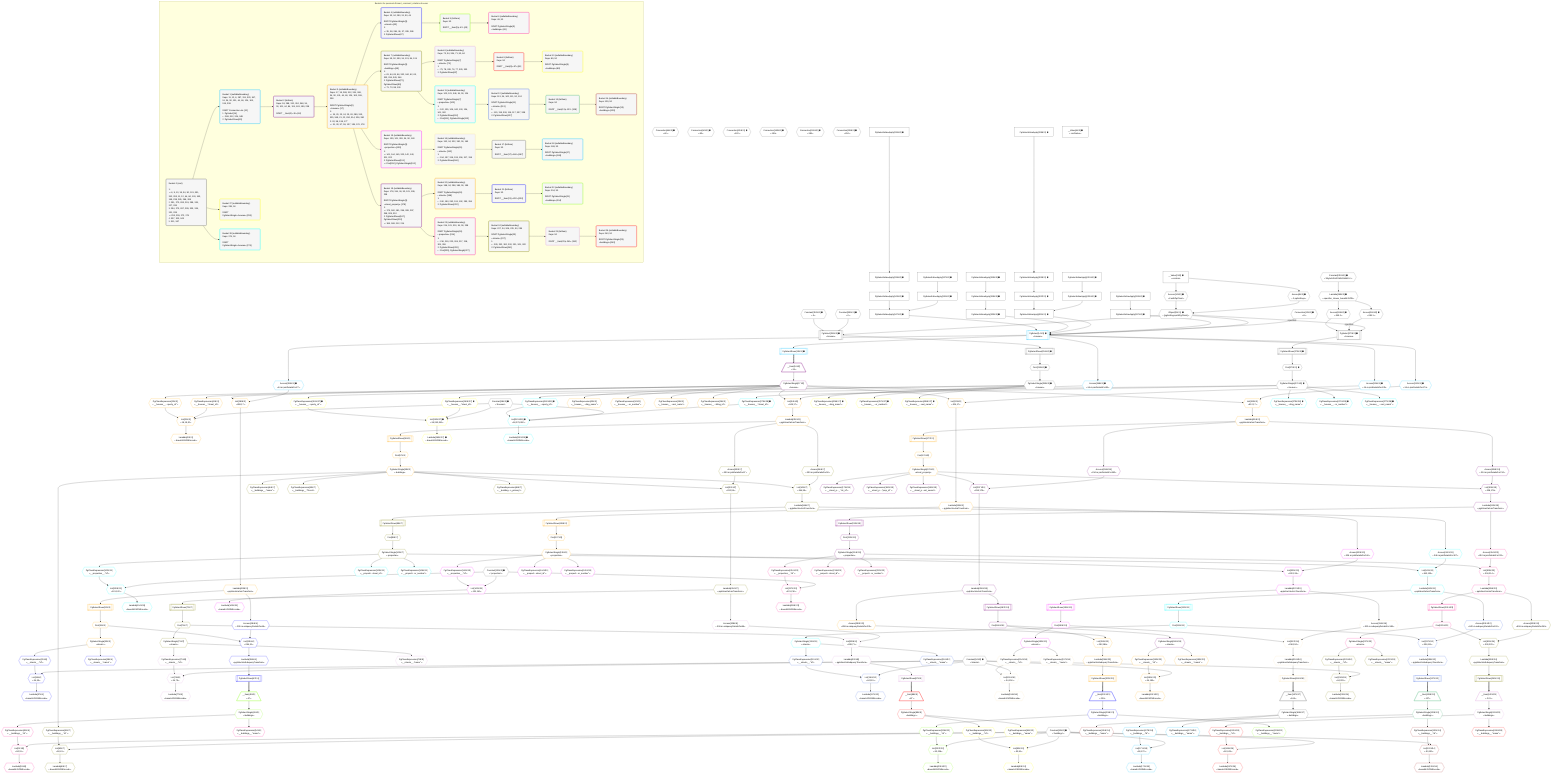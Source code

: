 %%{init: {'themeVariables': { 'fontSize': '12px'}}}%%
graph TD
    classDef path fill:#eee,stroke:#000,color:#000
    classDef plan fill:#fff,stroke-width:1px,color:#000
    classDef itemplan fill:#fff,stroke-width:2px,color:#000
    classDef unbatchedplan fill:#dff,stroke-width:1px,color:#000
    classDef sideeffectplan fill:#fcc,stroke-width:2px,color:#000
    classDef bucket fill:#f6f6f6,color:#000,stroke-width:2px,text-align:left


    %% plan dependencies
    Connection12{{"Connection[12∈0] ➊<br />ᐸ8ᐳ"}}:::plan
    Connection44{{"Connection[44∈0] ➊<br />ᐸ40ᐳ"}}:::plan
    Connection84{{"Connection[84∈0] ➊<br />ᐸ80ᐳ"}}:::plan
    Connection124{{"Connection[124∈0] ➊<br />ᐸ120ᐳ"}}:::plan
    Connection163{{"Connection[163∈0] ➊<br />ᐸ159ᐳ"}}:::plan
    Connection199{{"Connection[199∈0] ➊<br />ᐸ195ᐳ"}}:::plan
    Connection238{{"Connection[238∈0] ➊<br />ᐸ234ᐳ"}}:::plan
    PgSelect251[["PgSelect[251∈0] ➊<br />ᐸhousesᐳ"]]:::plan
    Object11{{"Object[11∈0] ➊<br />ᐸ{pgSettings,withPgClient}ᐳ"}}:::plan
    Constant351{{"Constant[351∈0] ➊<br />ᐸ2ᐳ"}}:::plan
    Constant352{{"Constant[352∈0] ➊<br />ᐸ3ᐳ"}}:::plan
    Object11 & Constant351 & Constant352 --> PgSelect251
    PgSelect270[["PgSelect[270∈0] ➊<br />ᐸhousesᐳ"]]:::plan
    Access266{{"Access[266∈0] ➊<br />ᐸ265.1ᐳ"}}:::plan
    Access268{{"Access[268∈0] ➊<br />ᐸ265.2ᐳ"}}:::plan
    Object11 -->|rejectNull| PgSelect270
    Access266 -->|rejectNull| PgSelect270
    Access268 --> PgSelect270
    PgSelectInlineApply283["PgSelectInlineApply[283∈0] ➊"]:::plan
    PgSelectInlineApply291["PgSelectInlineApply[291∈0] ➊"]:::plan
    PgSelectInlineApply299["PgSelectInlineApply[299∈0] ➊"]:::plan
    PgSelectInlineApply315["PgSelectInlineApply[315∈0] ➊"]:::plan
    PgSelectInlineApply327["PgSelectInlineApply[327∈0] ➊"]:::plan
    PgSelectInlineApply335["PgSelectInlineApply[335∈0] ➊"]:::plan
    Access9{{"Access[9∈0] ➊<br />ᐸ2.pgSettingsᐳ"}}:::plan
    Access10{{"Access[10∈0] ➊<br />ᐸ2.withPgClientᐳ"}}:::plan
    Access9 & Access10 --> Object11
    PgSelectInlineApply311["PgSelectInlineApply[311∈0] ➊"]:::plan
    PgSelectInlineApply295["PgSelectInlineApply[295∈0] ➊"]:::plan
    PgSelectInlineApply307["PgSelectInlineApply[307∈0] ➊"]:::plan
    PgSelectInlineApply295 & PgSelectInlineApply307 --> PgSelectInlineApply311
    PgSelectInlineApply347["PgSelectInlineApply[347∈0] ➊"]:::plan
    PgSelectInlineApply331["PgSelectInlineApply[331∈0] ➊"]:::plan
    PgSelectInlineApply343["PgSelectInlineApply[343∈0] ➊"]:::plan
    PgSelectInlineApply331 & PgSelectInlineApply343 --> PgSelectInlineApply347
    __Value2["__Value[2∈0] ➊<br />ᐸcontextᐳ"]:::plan
    __Value2 --> Access9
    __Value2 --> Access10
    First253{{"First[253∈0] ➊"}}:::plan
    PgSelectRows254[["PgSelectRows[254∈0] ➊"]]:::plan
    PgSelectRows254 --> First253
    PgSelect251 --> PgSelectRows254
    PgSelectSingle255{{"PgSelectSingle[255∈0] ➊<br />ᐸhousesᐳ"}}:::plan
    First253 --> PgSelectSingle255
    Lambda265{{"Lambda[265∈0] ➊<br />ᐸspecifier_House_base64JSONᐳ"}}:::plan
    Constant353{{"Constant[353∈0] ➊<br />ᐸ'WyJob3VzZXMiLDIsM10='ᐳ"}}:::plan
    Constant353 --> Lambda265
    Lambda265 --> Access266
    Lambda265 --> Access268
    First272{{"First[272∈0] ➊"}}:::plan
    PgSelectRows273[["PgSelectRows[273∈0] ➊"]]:::plan
    PgSelectRows273 --> First272
    PgSelect270 --> PgSelectRows273
    PgSelectSingle274{{"PgSelectSingle[274∈0] ➊<br />ᐸhousesᐳ"}}:::plan
    First272 --> PgSelectSingle274
    PgSelectInlineApply287["PgSelectInlineApply[287∈0] ➊"]:::plan
    PgSelectInlineApply283 --> PgSelectInlineApply287
    PgSelectInlineApply291 --> PgSelectInlineApply295
    PgSelectInlineApply303["PgSelectInlineApply[303∈0] ➊"]:::plan
    PgSelectInlineApply299 --> PgSelectInlineApply303
    PgSelectInlineApply303 --> PgSelectInlineApply307
    PgSelectInlineApply319["PgSelectInlineApply[319∈0] ➊"]:::plan
    PgSelectInlineApply315 --> PgSelectInlineApply319
    PgSelectInlineApply323["PgSelectInlineApply[323∈0] ➊"]:::plan
    PgSelectInlineApply319 --> PgSelectInlineApply323
    PgSelectInlineApply327 --> PgSelectInlineApply331
    PgSelectInlineApply339["PgSelectInlineApply[339∈0] ➊"]:::plan
    PgSelectInlineApply335 --> PgSelectInlineApply339
    PgSelectInlineApply339 --> PgSelectInlineApply343
    __Value4["__Value[4∈0] ➊<br />ᐸrootValueᐳ"]:::plan
    Constant18{{"Constant[18∈0] ➊<br />ᐸ'houses'ᐳ"}}:::plan
    Constant34{{"Constant[34∈0] ➊<br />ᐸ'streets'ᐳ"}}:::plan
    Constant50{{"Constant[50∈0] ➊<br />ᐸ'buildings'ᐳ"}}:::plan
    Constant101{{"Constant[101∈0] ➊<br />ᐸ'properties'ᐳ"}}:::plan
    PgSelect14[["PgSelect[14∈1] ➊<br />ᐸhousesᐳ"]]:::plan
    Object11 & Connection12 & PgSelectInlineApply287 & PgSelectInlineApply311 & PgSelectInlineApply323 & PgSelectInlineApply347 --> PgSelect14
    PgSelectRows15[["PgSelectRows[15∈1] ➊"]]:::plan
    PgSelect14 --> PgSelectRows15
    Access288{{"Access[288∈1] ➊<br />ᐸ14.m.joinDetailsFor27ᐳ"}}:::plan
    PgSelect14 --> Access288
    Access312{{"Access[312∈1] ➊<br />ᐸ14.m.joinDetailsFor174ᐳ"}}:::plan
    PgSelect14 --> Access312
    Access324{{"Access[324∈1] ➊<br />ᐸ14.m.joinDetailsFor135ᐳ"}}:::plan
    PgSelect14 --> Access324
    Access348{{"Access[348∈1] ➊<br />ᐸ14.m.joinDetailsFor55ᐳ"}}:::plan
    PgSelect14 --> Access348
    __Item16[/"__Item[16∈2]<br />ᐸ15ᐳ"\]:::itemplan
    PgSelectRows15 ==> __Item16
    PgSelectSingle17{{"PgSelectSingle[17∈2]<br />ᐸhousesᐳ"}}:::plan
    __Item16 --> PgSelectSingle17
    List21{{"List[21∈3]<br />ᐸ18,19,20ᐳ"}}:::plan
    PgClassExpression19{{"PgClassExpression[19∈3]<br />ᐸ__houses__.”street_id”ᐳ"}}:::plan
    PgClassExpression20{{"PgClassExpression[20∈3]<br />ᐸ__houses__...operty_id”ᐳ"}}:::plan
    Constant18 & PgClassExpression19 & PgClassExpression20 --> List21
    List289{{"List[289∈3]<br />ᐸ288,17ᐳ"}}:::plan
    Access288 & PgSelectSingle17 --> List289
    List313{{"List[313∈3]<br />ᐸ312,17ᐳ"}}:::plan
    Access312 & PgSelectSingle17 --> List313
    List325{{"List[325∈3]<br />ᐸ324,17ᐳ"}}:::plan
    Access324 & PgSelectSingle17 --> List325
    List349{{"List[349∈3]<br />ᐸ348,17ᐳ"}}:::plan
    Access348 & PgSelectSingle17 --> List349
    PgSelectSingle17 --> PgClassExpression19
    PgSelectSingle17 --> PgClassExpression20
    Lambda22{{"Lambda[22∈3]<br />ᐸbase64JSONEncodeᐳ"}}:::plan
    List21 --> Lambda22
    PgClassExpression23{{"PgClassExpression[23∈3]<br />ᐸ__houses__...ding_name”ᐳ"}}:::plan
    PgSelectSingle17 --> PgClassExpression23
    PgClassExpression24{{"PgClassExpression[24∈3]<br />ᐸ__houses__...or_number”ᐳ"}}:::plan
    PgSelectSingle17 --> PgClassExpression24
    PgClassExpression25{{"PgClassExpression[25∈3]<br />ᐸ__houses__...reet_name”ᐳ"}}:::plan
    PgSelectSingle17 --> PgClassExpression25
    PgClassExpression26{{"PgClassExpression[26∈3]<br />ᐸ__houses__...ilding_id”ᐳ"}}:::plan
    PgSelectSingle17 --> PgClassExpression26
    First31{{"First[31∈3]"}}:::plan
    PgSelectRows32[["PgSelectRows[32∈3]"]]:::plan
    PgSelectRows32 --> First31
    Lambda290{{"Lambda[290∈3]<br />ᐸpgInlineViaJoinTransformᐳ"}}:::plan
    Lambda290 --> PgSelectRows32
    PgSelectSingle33{{"PgSelectSingle[33∈3]<br />ᐸstreetsᐳ"}}:::plan
    First31 --> PgSelectSingle33
    First57{{"First[57∈3]"}}:::plan
    PgSelectRows58[["PgSelectRows[58∈3]"]]:::plan
    PgSelectRows58 --> First57
    Lambda350{{"Lambda[350∈3]<br />ᐸpgInlineViaJoinTransformᐳ"}}:::plan
    Lambda350 --> PgSelectRows58
    PgSelectSingle59{{"PgSelectSingle[59∈3]<br />ᐸbuildingsᐳ"}}:::plan
    First57 --> PgSelectSingle59
    First137{{"First[137∈3]"}}:::plan
    PgSelectRows138[["PgSelectRows[138∈3]"]]:::plan
    PgSelectRows138 --> First137
    Lambda326{{"Lambda[326∈3]<br />ᐸpgInlineViaJoinTransformᐳ"}}:::plan
    Lambda326 --> PgSelectRows138
    PgSelectSingle139{{"PgSelectSingle[139∈3]<br />ᐸpropertiesᐳ"}}:::plan
    First137 --> PgSelectSingle139
    First176{{"First[176∈3]"}}:::plan
    PgSelectRows177[["PgSelectRows[177∈3]"]]:::plan
    PgSelectRows177 --> First176
    Lambda314{{"Lambda[314∈3]<br />ᐸpgInlineViaJoinTransformᐳ"}}:::plan
    Lambda314 --> PgSelectRows177
    PgSelectSingle178{{"PgSelectSingle[178∈3]<br />ᐸstreet_propertyᐳ"}}:::plan
    First176 --> PgSelectSingle178
    List289 --> Lambda290
    List313 --> Lambda314
    List325 --> Lambda326
    List349 --> Lambda350
    List36{{"List[36∈4]<br />ᐸ34,35ᐳ"}}:::plan
    PgClassExpression35{{"PgClassExpression[35∈4]<br />ᐸ__streets__.”id”ᐳ"}}:::plan
    Constant34 & PgClassExpression35 --> List36
    List285{{"List[285∈4]<br />ᐸ284,31ᐳ"}}:::plan
    Access284{{"Access[284∈4]<br />ᐸ290.m.subqueryDetailsFor46ᐳ"}}:::plan
    Access284 & First31 --> List285
    PgSelectSingle33 --> PgClassExpression35
    Lambda37{{"Lambda[37∈4]<br />ᐸbase64JSONEncodeᐳ"}}:::plan
    List36 --> Lambda37
    PgClassExpression38{{"PgClassExpression[38∈4]<br />ᐸ__streets__.”name”ᐳ"}}:::plan
    PgSelectSingle33 --> PgClassExpression38
    PgSelectRows47[["PgSelectRows[47∈4]"]]:::plan
    Lambda286{{"Lambda[286∈4]<br />ᐸpgInlineViaSubqueryTransformᐳ"}}:::plan
    Lambda286 --> PgSelectRows47
    Lambda290 --> Access284
    List285 --> Lambda286
    __Item48[/"__Item[48∈5]<br />ᐸ47ᐳ"\]:::itemplan
    PgSelectRows47 ==> __Item48
    PgSelectSingle49{{"PgSelectSingle[49∈5]<br />ᐸbuildingsᐳ"}}:::plan
    __Item48 --> PgSelectSingle49
    List52{{"List[52∈6]<br />ᐸ50,51ᐳ"}}:::plan
    PgClassExpression51{{"PgClassExpression[51∈6]<br />ᐸ__buildings__.”id”ᐳ"}}:::plan
    Constant50 & PgClassExpression51 --> List52
    PgSelectSingle49 --> PgClassExpression51
    Lambda53{{"Lambda[53∈6]<br />ᐸbase64JSONEncodeᐳ"}}:::plan
    List52 --> Lambda53
    PgClassExpression54{{"PgClassExpression[54∈6]<br />ᐸ__buildings__.”name”ᐳ"}}:::plan
    PgSelectSingle49 --> PgClassExpression54
    List62{{"List[62∈7]<br />ᐸ50,61ᐳ"}}:::plan
    PgClassExpression61{{"PgClassExpression[61∈7]<br />ᐸ__buildings__.”id”ᐳ"}}:::plan
    Constant50 & PgClassExpression61 --> List62
    List333{{"List[333∈7]<br />ᐸ332,59ᐳ"}}:::plan
    Access332{{"Access[332∈7]<br />ᐸ350.m.joinDetailsFor67ᐳ"}}:::plan
    Access332 & PgSelectSingle59 --> List333
    List345{{"List[345∈7]<br />ᐸ344,59ᐳ"}}:::plan
    Access344{{"Access[344∈7]<br />ᐸ350.m.joinDetailsFor96ᐳ"}}:::plan
    Access344 & PgSelectSingle59 --> List345
    PgSelectSingle59 --> PgClassExpression61
    Lambda63{{"Lambda[63∈7]<br />ᐸbase64JSONEncodeᐳ"}}:::plan
    List62 --> Lambda63
    PgClassExpression64{{"PgClassExpression[64∈7]<br />ᐸ__buildings__.”name”ᐳ"}}:::plan
    PgSelectSingle59 --> PgClassExpression64
    PgClassExpression65{{"PgClassExpression[65∈7]<br />ᐸ__buildings__.”floors”ᐳ"}}:::plan
    PgSelectSingle59 --> PgClassExpression65
    PgClassExpression66{{"PgClassExpression[66∈7]<br />ᐸ__building...s_primary”ᐳ"}}:::plan
    PgSelectSingle59 --> PgClassExpression66
    First71{{"First[71∈7]"}}:::plan
    PgSelectRows72[["PgSelectRows[72∈7]"]]:::plan
    PgSelectRows72 --> First71
    Lambda334{{"Lambda[334∈7]<br />ᐸpgInlineViaJoinTransformᐳ"}}:::plan
    Lambda334 --> PgSelectRows72
    PgSelectSingle73{{"PgSelectSingle[73∈7]<br />ᐸstreetsᐳ"}}:::plan
    First71 --> PgSelectSingle73
    First98{{"First[98∈7]"}}:::plan
    PgSelectRows99[["PgSelectRows[99∈7]"]]:::plan
    PgSelectRows99 --> First98
    Lambda346{{"Lambda[346∈7]<br />ᐸpgInlineViaJoinTransformᐳ"}}:::plan
    Lambda346 --> PgSelectRows99
    PgSelectSingle100{{"PgSelectSingle[100∈7]<br />ᐸpropertiesᐳ"}}:::plan
    First98 --> PgSelectSingle100
    Lambda350 --> Access332
    List333 --> Lambda334
    Lambda350 --> Access344
    List345 --> Lambda346
    List76{{"List[76∈8]<br />ᐸ34,75ᐳ"}}:::plan
    PgClassExpression75{{"PgClassExpression[75∈8]<br />ᐸ__streets__.”id”ᐳ"}}:::plan
    Constant34 & PgClassExpression75 --> List76
    List329{{"List[329∈8]<br />ᐸ328,71ᐳ"}}:::plan
    Access328{{"Access[328∈8]<br />ᐸ334.m.subqueryDetailsFor86ᐳ"}}:::plan
    Access328 & First71 --> List329
    PgSelectSingle73 --> PgClassExpression75
    Lambda77{{"Lambda[77∈8]<br />ᐸbase64JSONEncodeᐳ"}}:::plan
    List76 --> Lambda77
    PgClassExpression78{{"PgClassExpression[78∈8]<br />ᐸ__streets__.”name”ᐳ"}}:::plan
    PgSelectSingle73 --> PgClassExpression78
    PgSelectRows87[["PgSelectRows[87∈8]"]]:::plan
    Lambda330{{"Lambda[330∈8]<br />ᐸpgInlineViaSubqueryTransformᐳ"}}:::plan
    Lambda330 --> PgSelectRows87
    Lambda334 --> Access328
    List329 --> Lambda330
    __Item88[/"__Item[88∈9]<br />ᐸ87ᐳ"\]:::itemplan
    PgSelectRows87 ==> __Item88
    PgSelectSingle89{{"PgSelectSingle[89∈9]<br />ᐸbuildingsᐳ"}}:::plan
    __Item88 --> PgSelectSingle89
    List92{{"List[92∈10]<br />ᐸ50,91ᐳ"}}:::plan
    PgClassExpression91{{"PgClassExpression[91∈10]<br />ᐸ__buildings__.”id”ᐳ"}}:::plan
    Constant50 & PgClassExpression91 --> List92
    PgSelectSingle89 --> PgClassExpression91
    Lambda93{{"Lambda[93∈10]<br />ᐸbase64JSONEncodeᐳ"}}:::plan
    List92 --> Lambda93
    PgClassExpression94{{"PgClassExpression[94∈10]<br />ᐸ__buildings__.”name”ᐳ"}}:::plan
    PgSelectSingle89 --> PgClassExpression94
    List103{{"List[103∈11]<br />ᐸ101,102ᐳ"}}:::plan
    PgClassExpression102{{"PgClassExpression[102∈11]<br />ᐸ__properties__.”id”ᐳ"}}:::plan
    Constant101 & PgClassExpression102 --> List103
    List341{{"List[341∈11]<br />ᐸ340,100ᐳ"}}:::plan
    Access340{{"Access[340∈11]<br />ᐸ346.m.joinDetailsFor107ᐳ"}}:::plan
    Access340 & PgSelectSingle100 --> List341
    PgSelectSingle100 --> PgClassExpression102
    Lambda104{{"Lambda[104∈11]<br />ᐸbase64JSONEncodeᐳ"}}:::plan
    List103 --> Lambda104
    PgClassExpression105{{"PgClassExpression[105∈11]<br />ᐸ__properti...street_id”ᐳ"}}:::plan
    PgSelectSingle100 --> PgClassExpression105
    PgClassExpression106{{"PgClassExpression[106∈11]<br />ᐸ__properti...or_number”ᐳ"}}:::plan
    PgSelectSingle100 --> PgClassExpression106
    First111{{"First[111∈11]"}}:::plan
    PgSelectRows112[["PgSelectRows[112∈11]"]]:::plan
    PgSelectRows112 --> First111
    Lambda342{{"Lambda[342∈11]<br />ᐸpgInlineViaJoinTransformᐳ"}}:::plan
    Lambda342 --> PgSelectRows112
    PgSelectSingle113{{"PgSelectSingle[113∈11]<br />ᐸstreetsᐳ"}}:::plan
    First111 --> PgSelectSingle113
    Lambda346 --> Access340
    List341 --> Lambda342
    List116{{"List[116∈12]<br />ᐸ34,115ᐳ"}}:::plan
    PgClassExpression115{{"PgClassExpression[115∈12]<br />ᐸ__streets__.”id”ᐳ"}}:::plan
    Constant34 & PgClassExpression115 --> List116
    List337{{"List[337∈12]<br />ᐸ336,111ᐳ"}}:::plan
    Access336{{"Access[336∈12]<br />ᐸ342.m.subqueryDetailsFor126ᐳ"}}:::plan
    Access336 & First111 --> List337
    PgSelectSingle113 --> PgClassExpression115
    Lambda117{{"Lambda[117∈12]<br />ᐸbase64JSONEncodeᐳ"}}:::plan
    List116 --> Lambda117
    PgClassExpression118{{"PgClassExpression[118∈12]<br />ᐸ__streets__.”name”ᐳ"}}:::plan
    PgSelectSingle113 --> PgClassExpression118
    PgSelectRows127[["PgSelectRows[127∈12]"]]:::plan
    Lambda338{{"Lambda[338∈12]<br />ᐸpgInlineViaSubqueryTransformᐳ"}}:::plan
    Lambda338 --> PgSelectRows127
    Lambda342 --> Access336
    List337 --> Lambda338
    __Item128[/"__Item[128∈13]<br />ᐸ127ᐳ"\]:::itemplan
    PgSelectRows127 ==> __Item128
    PgSelectSingle129{{"PgSelectSingle[129∈13]<br />ᐸbuildingsᐳ"}}:::plan
    __Item128 --> PgSelectSingle129
    List132{{"List[132∈14]<br />ᐸ50,131ᐳ"}}:::plan
    PgClassExpression131{{"PgClassExpression[131∈14]<br />ᐸ__buildings__.”id”ᐳ"}}:::plan
    Constant50 & PgClassExpression131 --> List132
    PgSelectSingle129 --> PgClassExpression131
    Lambda133{{"Lambda[133∈14]<br />ᐸbase64JSONEncodeᐳ"}}:::plan
    List132 --> Lambda133
    PgClassExpression134{{"PgClassExpression[134∈14]<br />ᐸ__buildings__.”name”ᐳ"}}:::plan
    PgSelectSingle129 --> PgClassExpression134
    List142{{"List[142∈15]<br />ᐸ101,141ᐳ"}}:::plan
    PgClassExpression141{{"PgClassExpression[141∈15]<br />ᐸ__properties__.”id”ᐳ"}}:::plan
    Constant101 & PgClassExpression141 --> List142
    List321{{"List[321∈15]<br />ᐸ320,139ᐳ"}}:::plan
    Access320{{"Access[320∈15]<br />ᐸ326.m.joinDetailsFor146ᐳ"}}:::plan
    Access320 & PgSelectSingle139 --> List321
    PgSelectSingle139 --> PgClassExpression141
    Lambda143{{"Lambda[143∈15]<br />ᐸbase64JSONEncodeᐳ"}}:::plan
    List142 --> Lambda143
    PgClassExpression144{{"PgClassExpression[144∈15]<br />ᐸ__properti...street_id”ᐳ"}}:::plan
    PgSelectSingle139 --> PgClassExpression144
    PgClassExpression145{{"PgClassExpression[145∈15]<br />ᐸ__properti...or_number”ᐳ"}}:::plan
    PgSelectSingle139 --> PgClassExpression145
    First150{{"First[150∈15]"}}:::plan
    PgSelectRows151[["PgSelectRows[151∈15]"]]:::plan
    PgSelectRows151 --> First150
    Lambda322{{"Lambda[322∈15]<br />ᐸpgInlineViaJoinTransformᐳ"}}:::plan
    Lambda322 --> PgSelectRows151
    PgSelectSingle152{{"PgSelectSingle[152∈15]<br />ᐸstreetsᐳ"}}:::plan
    First150 --> PgSelectSingle152
    Lambda326 --> Access320
    List321 --> Lambda322
    List155{{"List[155∈16]<br />ᐸ34,154ᐳ"}}:::plan
    PgClassExpression154{{"PgClassExpression[154∈16]<br />ᐸ__streets__.”id”ᐳ"}}:::plan
    Constant34 & PgClassExpression154 --> List155
    List317{{"List[317∈16]<br />ᐸ316,150ᐳ"}}:::plan
    Access316{{"Access[316∈16]<br />ᐸ322.m.subqueryDetailsFor165ᐳ"}}:::plan
    Access316 & First150 --> List317
    PgSelectSingle152 --> PgClassExpression154
    Lambda156{{"Lambda[156∈16]<br />ᐸbase64JSONEncodeᐳ"}}:::plan
    List155 --> Lambda156
    PgClassExpression157{{"PgClassExpression[157∈16]<br />ᐸ__streets__.”name”ᐳ"}}:::plan
    PgSelectSingle152 --> PgClassExpression157
    PgSelectRows166[["PgSelectRows[166∈16]"]]:::plan
    Lambda318{{"Lambda[318∈16]<br />ᐸpgInlineViaSubqueryTransformᐳ"}}:::plan
    Lambda318 --> PgSelectRows166
    Lambda322 --> Access316
    List317 --> Lambda318
    __Item167[/"__Item[167∈17]<br />ᐸ166ᐳ"\]:::itemplan
    PgSelectRows166 ==> __Item167
    PgSelectSingle168{{"PgSelectSingle[168∈17]<br />ᐸbuildingsᐳ"}}:::plan
    __Item167 --> PgSelectSingle168
    List171{{"List[171∈18]<br />ᐸ50,170ᐳ"}}:::plan
    PgClassExpression170{{"PgClassExpression[170∈18]<br />ᐸ__buildings__.”id”ᐳ"}}:::plan
    Constant50 & PgClassExpression170 --> List171
    PgSelectSingle168 --> PgClassExpression170
    Lambda172{{"Lambda[172∈18]<br />ᐸbase64JSONEncodeᐳ"}}:::plan
    List171 --> Lambda172
    PgClassExpression173{{"PgClassExpression[173∈18]<br />ᐸ__buildings__.”name”ᐳ"}}:::plan
    PgSelectSingle168 --> PgClassExpression173
    List297{{"List[297∈19]<br />ᐸ296,178ᐳ"}}:::plan
    Access296{{"Access[296∈19]<br />ᐸ314.m.joinDetailsFor182ᐳ"}}:::plan
    Access296 & PgSelectSingle178 --> List297
    List309{{"List[309∈19]<br />ᐸ308,178ᐳ"}}:::plan
    Access308{{"Access[308∈19]<br />ᐸ314.m.joinDetailsFor210ᐳ"}}:::plan
    Access308 & PgSelectSingle178 --> List309
    PgClassExpression179{{"PgClassExpression[179∈19]<br />ᐸ__street_p..._.”str_id”ᐳ"}}:::plan
    PgSelectSingle178 --> PgClassExpression179
    PgClassExpression180{{"PgClassExpression[180∈19]<br />ᐸ__street_p....”prop_id”ᐳ"}}:::plan
    PgSelectSingle178 --> PgClassExpression180
    PgClassExpression181{{"PgClassExpression[181∈19]<br />ᐸ__street_p...ent_owner”ᐳ"}}:::plan
    PgSelectSingle178 --> PgClassExpression181
    First186{{"First[186∈19]"}}:::plan
    PgSelectRows187[["PgSelectRows[187∈19]"]]:::plan
    PgSelectRows187 --> First186
    Lambda298{{"Lambda[298∈19]<br />ᐸpgInlineViaJoinTransformᐳ"}}:::plan
    Lambda298 --> PgSelectRows187
    PgSelectSingle188{{"PgSelectSingle[188∈19]<br />ᐸstreetsᐳ"}}:::plan
    First186 --> PgSelectSingle188
    First212{{"First[212∈19]"}}:::plan
    PgSelectRows213[["PgSelectRows[213∈19]"]]:::plan
    PgSelectRows213 --> First212
    Lambda310{{"Lambda[310∈19]<br />ᐸpgInlineViaJoinTransformᐳ"}}:::plan
    Lambda310 --> PgSelectRows213
    PgSelectSingle214{{"PgSelectSingle[214∈19]<br />ᐸpropertiesᐳ"}}:::plan
    First212 --> PgSelectSingle214
    Lambda314 --> Access296
    List297 --> Lambda298
    Lambda314 --> Access308
    List309 --> Lambda310
    List191{{"List[191∈20]<br />ᐸ34,190ᐳ"}}:::plan
    PgClassExpression190{{"PgClassExpression[190∈20]<br />ᐸ__streets__.”id”ᐳ"}}:::plan
    Constant34 & PgClassExpression190 --> List191
    List293{{"List[293∈20]<br />ᐸ292,186ᐳ"}}:::plan
    Access292{{"Access[292∈20]<br />ᐸ298.m.subqueryDetailsFor201ᐳ"}}:::plan
    Access292 & First186 --> List293
    PgSelectSingle188 --> PgClassExpression190
    Lambda192{{"Lambda[192∈20]<br />ᐸbase64JSONEncodeᐳ"}}:::plan
    List191 --> Lambda192
    PgClassExpression193{{"PgClassExpression[193∈20]<br />ᐸ__streets__.”name”ᐳ"}}:::plan
    PgSelectSingle188 --> PgClassExpression193
    PgSelectRows202[["PgSelectRows[202∈20]"]]:::plan
    Lambda294{{"Lambda[294∈20]<br />ᐸpgInlineViaSubqueryTransformᐳ"}}:::plan
    Lambda294 --> PgSelectRows202
    Lambda298 --> Access292
    List293 --> Lambda294
    __Item203[/"__Item[203∈21]<br />ᐸ202ᐳ"\]:::itemplan
    PgSelectRows202 ==> __Item203
    PgSelectSingle204{{"PgSelectSingle[204∈21]<br />ᐸbuildingsᐳ"}}:::plan
    __Item203 --> PgSelectSingle204
    List207{{"List[207∈22]<br />ᐸ50,206ᐳ"}}:::plan
    PgClassExpression206{{"PgClassExpression[206∈22]<br />ᐸ__buildings__.”id”ᐳ"}}:::plan
    Constant50 & PgClassExpression206 --> List207
    PgSelectSingle204 --> PgClassExpression206
    Lambda208{{"Lambda[208∈22]<br />ᐸbase64JSONEncodeᐳ"}}:::plan
    List207 --> Lambda208
    PgClassExpression209{{"PgClassExpression[209∈22]<br />ᐸ__buildings__.”name”ᐳ"}}:::plan
    PgSelectSingle204 --> PgClassExpression209
    List217{{"List[217∈23]<br />ᐸ101,216ᐳ"}}:::plan
    PgClassExpression216{{"PgClassExpression[216∈23]<br />ᐸ__properties__.”id”ᐳ"}}:::plan
    Constant101 & PgClassExpression216 --> List217
    List305{{"List[305∈23]<br />ᐸ304,214ᐳ"}}:::plan
    Access304{{"Access[304∈23]<br />ᐸ310.m.joinDetailsFor221ᐳ"}}:::plan
    Access304 & PgSelectSingle214 --> List305
    PgSelectSingle214 --> PgClassExpression216
    Lambda218{{"Lambda[218∈23]<br />ᐸbase64JSONEncodeᐳ"}}:::plan
    List217 --> Lambda218
    PgClassExpression219{{"PgClassExpression[219∈23]<br />ᐸ__properti...street_id”ᐳ"}}:::plan
    PgSelectSingle214 --> PgClassExpression219
    PgClassExpression220{{"PgClassExpression[220∈23]<br />ᐸ__properti...or_number”ᐳ"}}:::plan
    PgSelectSingle214 --> PgClassExpression220
    First225{{"First[225∈23]"}}:::plan
    PgSelectRows226[["PgSelectRows[226∈23]"]]:::plan
    PgSelectRows226 --> First225
    Lambda306{{"Lambda[306∈23]<br />ᐸpgInlineViaJoinTransformᐳ"}}:::plan
    Lambda306 --> PgSelectRows226
    PgSelectSingle227{{"PgSelectSingle[227∈23]<br />ᐸstreetsᐳ"}}:::plan
    First225 --> PgSelectSingle227
    Lambda310 --> Access304
    List305 --> Lambda306
    List230{{"List[230∈24]<br />ᐸ34,229ᐳ"}}:::plan
    PgClassExpression229{{"PgClassExpression[229∈24]<br />ᐸ__streets__.”id”ᐳ"}}:::plan
    Constant34 & PgClassExpression229 --> List230
    List301{{"List[301∈24]<br />ᐸ300,225ᐳ"}}:::plan
    Access300{{"Access[300∈24]<br />ᐸ306.m.subqueryDetailsFor240ᐳ"}}:::plan
    Access300 & First225 --> List301
    PgSelectSingle227 --> PgClassExpression229
    Lambda231{{"Lambda[231∈24]<br />ᐸbase64JSONEncodeᐳ"}}:::plan
    List230 --> Lambda231
    PgClassExpression232{{"PgClassExpression[232∈24]<br />ᐸ__streets__.”name”ᐳ"}}:::plan
    PgSelectSingle227 --> PgClassExpression232
    PgSelectRows241[["PgSelectRows[241∈24]"]]:::plan
    Lambda302{{"Lambda[302∈24]<br />ᐸpgInlineViaSubqueryTransformᐳ"}}:::plan
    Lambda302 --> PgSelectRows241
    Lambda306 --> Access300
    List301 --> Lambda302
    __Item242[/"__Item[242∈25]<br />ᐸ241ᐳ"\]:::itemplan
    PgSelectRows241 ==> __Item242
    PgSelectSingle243{{"PgSelectSingle[243∈25]<br />ᐸbuildingsᐳ"}}:::plan
    __Item242 --> PgSelectSingle243
    List246{{"List[246∈26]<br />ᐸ50,245ᐳ"}}:::plan
    PgClassExpression245{{"PgClassExpression[245∈26]<br />ᐸ__buildings__.”id”ᐳ"}}:::plan
    Constant50 & PgClassExpression245 --> List246
    PgSelectSingle243 --> PgClassExpression245
    Lambda247{{"Lambda[247∈26]<br />ᐸbase64JSONEncodeᐳ"}}:::plan
    List246 --> Lambda247
    PgClassExpression248{{"PgClassExpression[248∈26]<br />ᐸ__buildings__.”name”ᐳ"}}:::plan
    PgSelectSingle243 --> PgClassExpression248
    List262{{"List[262∈27] ➊<br />ᐸ18,260,261ᐳ"}}:::plan
    PgClassExpression260{{"PgClassExpression[260∈27] ➊<br />ᐸ__houses__.”street_id”ᐳ"}}:::plan
    PgClassExpression261{{"PgClassExpression[261∈27] ➊<br />ᐸ__houses__...operty_id”ᐳ"}}:::plan
    Constant18 & PgClassExpression260 & PgClassExpression261 --> List262
    PgClassExpression256{{"PgClassExpression[256∈27] ➊<br />ᐸ__houses__...ding_name”ᐳ"}}:::plan
    PgSelectSingle255 --> PgClassExpression256
    PgClassExpression257{{"PgClassExpression[257∈27] ➊<br />ᐸ__houses__...or_number”ᐳ"}}:::plan
    PgSelectSingle255 --> PgClassExpression257
    PgClassExpression258{{"PgClassExpression[258∈27] ➊<br />ᐸ__houses__...reet_name”ᐳ"}}:::plan
    PgSelectSingle255 --> PgClassExpression258
    PgSelectSingle255 --> PgClassExpression260
    PgSelectSingle255 --> PgClassExpression261
    Lambda263{{"Lambda[263∈27] ➊<br />ᐸbase64JSONEncodeᐳ"}}:::plan
    List262 --> Lambda263
    List281{{"List[281∈28] ➊<br />ᐸ18,279,280ᐳ"}}:::plan
    PgClassExpression279{{"PgClassExpression[279∈28] ➊<br />ᐸ__houses__.”street_id”ᐳ"}}:::plan
    PgClassExpression280{{"PgClassExpression[280∈28] ➊<br />ᐸ__houses__...operty_id”ᐳ"}}:::plan
    Constant18 & PgClassExpression279 & PgClassExpression280 --> List281
    PgClassExpression275{{"PgClassExpression[275∈28] ➊<br />ᐸ__houses__...ding_name”ᐳ"}}:::plan
    PgSelectSingle274 --> PgClassExpression275
    PgClassExpression276{{"PgClassExpression[276∈28] ➊<br />ᐸ__houses__...or_number”ᐳ"}}:::plan
    PgSelectSingle274 --> PgClassExpression276
    PgClassExpression277{{"PgClassExpression[277∈28] ➊<br />ᐸ__houses__...reet_name”ᐳ"}}:::plan
    PgSelectSingle274 --> PgClassExpression277
    PgSelectSingle274 --> PgClassExpression279
    PgSelectSingle274 --> PgClassExpression280
    Lambda282{{"Lambda[282∈28] ➊<br />ᐸbase64JSONEncodeᐳ"}}:::plan
    List281 --> Lambda282

    %% define steps

    subgraph "Buckets for queries/v4/smart_comment_relations.houses"
    Bucket0("Bucket 0 (root)<br /><br />1: <br />ᐳ: 6, 9, 10, 18, 34, 50, 101, 351, 352, 353, 11, 12, 44, 84, 124, 163, 199, 238, 265, 266, 268<br />2: 251, 270, 283, 291, 299, 315, 327, 335<br />3: 254, 273, 287, 295, 303, 319, 331, 339<br />ᐳ: 253, 255, 272, 274<br />4: 307, 323, 343<br />5: 311, 347"):::bucket
    classDef bucket0 stroke:#696969
    class Bucket0,__Value2,__Value4,Access9,Access10,Object11,Connection12,Constant18,Constant34,Connection44,Constant50,Connection84,Constant101,Connection124,Connection163,Connection199,Connection238,PgSelect251,First253,PgSelectRows254,PgSelectSingle255,Lambda265,Access266,Access268,PgSelect270,First272,PgSelectRows273,PgSelectSingle274,PgSelectInlineApply283,PgSelectInlineApply287,PgSelectInlineApply291,PgSelectInlineApply295,PgSelectInlineApply299,PgSelectInlineApply303,PgSelectInlineApply307,PgSelectInlineApply311,PgSelectInlineApply315,PgSelectInlineApply319,PgSelectInlineApply323,PgSelectInlineApply327,PgSelectInlineApply331,PgSelectInlineApply335,PgSelectInlineApply339,PgSelectInlineApply343,PgSelectInlineApply347,Constant351,Constant352,Constant353 bucket0
    Bucket1("Bucket 1 (nullableBoundary)<br />Deps: 11, 12, 6, 287, 311, 323, 347, 18, 34, 50, 101, 44, 84, 124, 163, 199, 238<br /><br />ROOT Connectionᐸ8ᐳ[12]<br />1: PgSelect[14]<br />ᐳ: 288, 312, 324, 348<br />2: PgSelectRows[15]"):::bucket
    classDef bucket1 stroke:#00bfff
    class Bucket1,PgSelect14,PgSelectRows15,Access288,Access312,Access324,Access348 bucket1
    Bucket2("Bucket 2 (listItem)<br />Deps: 18, 288, 312, 324, 348, 34, 50, 101, 44, 84, 124, 163, 199, 238<br /><br />ROOT __Item{2}ᐸ15ᐳ[16]"):::bucket
    classDef bucket2 stroke:#7f007f
    class Bucket2,__Item16,PgSelectSingle17 bucket2
    Bucket3("Bucket 3 (nullableBoundary)<br />Deps: 17, 18, 288, 312, 324, 348, 34, 50, 101, 44, 84, 124, 163, 199, 238<br /><br />ROOT PgSelectSingle{2}ᐸhousesᐳ[17]<br />1: <br />ᐳ: 19, 20, 23, 24, 25, 26, 289, 313, 325, 349, 21, 22, 290, 314, 326, 350<br />2: 32, 58, 138, 177<br />ᐳ: 31, 33, 57, 59, 137, 139, 176, 178"):::bucket
    classDef bucket3 stroke:#ffa500
    class Bucket3,PgClassExpression19,PgClassExpression20,List21,Lambda22,PgClassExpression23,PgClassExpression24,PgClassExpression25,PgClassExpression26,First31,PgSelectRows32,PgSelectSingle33,First57,PgSelectRows58,PgSelectSingle59,First137,PgSelectRows138,PgSelectSingle139,First176,PgSelectRows177,PgSelectSingle178,List289,Lambda290,List313,Lambda314,List325,Lambda326,List349,Lambda350 bucket3
    Bucket4("Bucket 4 (nullableBoundary)<br />Deps: 33, 34, 290, 31, 50, 44<br /><br />ROOT PgSelectSingle{3}ᐸstreetsᐳ[33]<br />1: <br />ᐳ: 35, 38, 284, 36, 37, 285, 286<br />2: PgSelectRows[47]"):::bucket
    classDef bucket4 stroke:#0000ff
    class Bucket4,PgClassExpression35,List36,Lambda37,PgClassExpression38,PgSelectRows47,Access284,List285,Lambda286 bucket4
    Bucket5("Bucket 5 (listItem)<br />Deps: 50<br /><br />ROOT __Item{5}ᐸ47ᐳ[48]"):::bucket
    classDef bucket5 stroke:#7fff00
    class Bucket5,__Item48,PgSelectSingle49 bucket5
    Bucket6("Bucket 6 (nullableBoundary)<br />Deps: 49, 50<br /><br />ROOT PgSelectSingle{5}ᐸbuildingsᐳ[49]"):::bucket
    classDef bucket6 stroke:#ff1493
    class Bucket6,PgClassExpression51,List52,Lambda53,PgClassExpression54 bucket6
    Bucket7("Bucket 7 (nullableBoundary)<br />Deps: 59, 50, 350, 34, 101, 84, 124<br /><br />ROOT PgSelectSingle{3}ᐸbuildingsᐳ[59]<br />1: <br />ᐳ: 61, 64, 65, 66, 332, 344, 62, 63, 333, 334, 345, 346<br />2: PgSelectRows[72], PgSelectRows[99]<br />ᐳ: 71, 73, 98, 100"):::bucket
    classDef bucket7 stroke:#808000
    class Bucket7,PgClassExpression61,List62,Lambda63,PgClassExpression64,PgClassExpression65,PgClassExpression66,First71,PgSelectRows72,PgSelectSingle73,First98,PgSelectRows99,PgSelectSingle100,Access332,List333,Lambda334,Access344,List345,Lambda346 bucket7
    Bucket8("Bucket 8 (nullableBoundary)<br />Deps: 73, 34, 334, 71, 50, 84<br /><br />ROOT PgSelectSingle{7}ᐸstreetsᐳ[73]<br />1: <br />ᐳ: 75, 78, 328, 76, 77, 329, 330<br />2: PgSelectRows[87]"):::bucket
    classDef bucket8 stroke:#dda0dd
    class Bucket8,PgClassExpression75,List76,Lambda77,PgClassExpression78,PgSelectRows87,Access328,List329,Lambda330 bucket8
    Bucket9("Bucket 9 (listItem)<br />Deps: 50<br /><br />ROOT __Item{9}ᐸ87ᐳ[88]"):::bucket
    classDef bucket9 stroke:#ff0000
    class Bucket9,__Item88,PgSelectSingle89 bucket9
    Bucket10("Bucket 10 (nullableBoundary)<br />Deps: 89, 50<br /><br />ROOT PgSelectSingle{9}ᐸbuildingsᐳ[89]"):::bucket
    classDef bucket10 stroke:#ffff00
    class Bucket10,PgClassExpression91,List92,Lambda93,PgClassExpression94 bucket10
    Bucket11("Bucket 11 (nullableBoundary)<br />Deps: 100, 101, 346, 34, 50, 124<br /><br />ROOT PgSelectSingle{7}ᐸpropertiesᐳ[100]<br />1: <br />ᐳ: 102, 105, 106, 340, 103, 104, 341, 342<br />2: PgSelectRows[112]<br />ᐳ: First[111], PgSelectSingle[113]"):::bucket
    classDef bucket11 stroke:#00ffff
    class Bucket11,PgClassExpression102,List103,Lambda104,PgClassExpression105,PgClassExpression106,First111,PgSelectRows112,PgSelectSingle113,Access340,List341,Lambda342 bucket11
    Bucket12("Bucket 12 (nullableBoundary)<br />Deps: 113, 34, 342, 111, 50, 124<br /><br />ROOT PgSelectSingle{11}ᐸstreetsᐳ[113]<br />1: <br />ᐳ: 115, 118, 336, 116, 117, 337, 338<br />2: PgSelectRows[127]"):::bucket
    classDef bucket12 stroke:#4169e1
    class Bucket12,PgClassExpression115,List116,Lambda117,PgClassExpression118,PgSelectRows127,Access336,List337,Lambda338 bucket12
    Bucket13("Bucket 13 (listItem)<br />Deps: 50<br /><br />ROOT __Item{13}ᐸ127ᐳ[128]"):::bucket
    classDef bucket13 stroke:#3cb371
    class Bucket13,__Item128,PgSelectSingle129 bucket13
    Bucket14("Bucket 14 (nullableBoundary)<br />Deps: 129, 50<br /><br />ROOT PgSelectSingle{13}ᐸbuildingsᐳ[129]"):::bucket
    classDef bucket14 stroke:#a52a2a
    class Bucket14,PgClassExpression131,List132,Lambda133,PgClassExpression134 bucket14
    Bucket15("Bucket 15 (nullableBoundary)<br />Deps: 139, 101, 326, 34, 50, 163<br /><br />ROOT PgSelectSingle{3}ᐸpropertiesᐳ[139]<br />1: <br />ᐳ: 141, 144, 145, 320, 142, 143, 321, 322<br />2: PgSelectRows[151]<br />ᐳ: First[150], PgSelectSingle[152]"):::bucket
    classDef bucket15 stroke:#ff00ff
    class Bucket15,PgClassExpression141,List142,Lambda143,PgClassExpression144,PgClassExpression145,First150,PgSelectRows151,PgSelectSingle152,Access320,List321,Lambda322 bucket15
    Bucket16("Bucket 16 (nullableBoundary)<br />Deps: 152, 34, 322, 150, 50, 163<br /><br />ROOT PgSelectSingle{15}ᐸstreetsᐳ[152]<br />1: <br />ᐳ: 154, 157, 316, 155, 156, 317, 318<br />2: PgSelectRows[166]"):::bucket
    classDef bucket16 stroke:#f5deb3
    class Bucket16,PgClassExpression154,List155,Lambda156,PgClassExpression157,PgSelectRows166,Access316,List317,Lambda318 bucket16
    Bucket17("Bucket 17 (listItem)<br />Deps: 50<br /><br />ROOT __Item{17}ᐸ166ᐳ[167]"):::bucket
    classDef bucket17 stroke:#696969
    class Bucket17,__Item167,PgSelectSingle168 bucket17
    Bucket18("Bucket 18 (nullableBoundary)<br />Deps: 168, 50<br /><br />ROOT PgSelectSingle{17}ᐸbuildingsᐳ[168]"):::bucket
    classDef bucket18 stroke:#00bfff
    class Bucket18,PgClassExpression170,List171,Lambda172,PgClassExpression173 bucket18
    Bucket19("Bucket 19 (nullableBoundary)<br />Deps: 178, 314, 34, 50, 101, 199, 238<br /><br />ROOT PgSelectSingle{3}ᐸstreet_propertyᐳ[178]<br />1: <br />ᐳ: 179, 180, 181, 296, 308, 297, 298, 309, 310<br />2: PgSelectRows[187], PgSelectRows[213]<br />ᐳ: 186, 188, 212, 214"):::bucket
    classDef bucket19 stroke:#7f007f
    class Bucket19,PgClassExpression179,PgClassExpression180,PgClassExpression181,First186,PgSelectRows187,PgSelectSingle188,First212,PgSelectRows213,PgSelectSingle214,Access296,List297,Lambda298,Access308,List309,Lambda310 bucket19
    Bucket20("Bucket 20 (nullableBoundary)<br />Deps: 188, 34, 298, 186, 50, 199<br /><br />ROOT PgSelectSingle{19}ᐸstreetsᐳ[188]<br />1: <br />ᐳ: 190, 193, 292, 191, 192, 293, 294<br />2: PgSelectRows[202]"):::bucket
    classDef bucket20 stroke:#ffa500
    class Bucket20,PgClassExpression190,List191,Lambda192,PgClassExpression193,PgSelectRows202,Access292,List293,Lambda294 bucket20
    Bucket21("Bucket 21 (listItem)<br />Deps: 50<br /><br />ROOT __Item{21}ᐸ202ᐳ[203]"):::bucket
    classDef bucket21 stroke:#0000ff
    class Bucket21,__Item203,PgSelectSingle204 bucket21
    Bucket22("Bucket 22 (nullableBoundary)<br />Deps: 204, 50<br /><br />ROOT PgSelectSingle{21}ᐸbuildingsᐳ[204]"):::bucket
    classDef bucket22 stroke:#7fff00
    class Bucket22,PgClassExpression206,List207,Lambda208,PgClassExpression209 bucket22
    Bucket23("Bucket 23 (nullableBoundary)<br />Deps: 214, 101, 310, 34, 50, 238<br /><br />ROOT PgSelectSingle{19}ᐸpropertiesᐳ[214]<br />1: <br />ᐳ: 216, 219, 220, 304, 217, 218, 305, 306<br />2: PgSelectRows[226]<br />ᐳ: First[225], PgSelectSingle[227]"):::bucket
    classDef bucket23 stroke:#ff1493
    class Bucket23,PgClassExpression216,List217,Lambda218,PgClassExpression219,PgClassExpression220,First225,PgSelectRows226,PgSelectSingle227,Access304,List305,Lambda306 bucket23
    Bucket24("Bucket 24 (nullableBoundary)<br />Deps: 227, 34, 306, 225, 50, 238<br /><br />ROOT PgSelectSingle{23}ᐸstreetsᐳ[227]<br />1: <br />ᐳ: 229, 232, 300, 230, 231, 301, 302<br />2: PgSelectRows[241]"):::bucket
    classDef bucket24 stroke:#808000
    class Bucket24,PgClassExpression229,List230,Lambda231,PgClassExpression232,PgSelectRows241,Access300,List301,Lambda302 bucket24
    Bucket25("Bucket 25 (listItem)<br />Deps: 50<br /><br />ROOT __Item{25}ᐸ241ᐳ[242]"):::bucket
    classDef bucket25 stroke:#dda0dd
    class Bucket25,__Item242,PgSelectSingle243 bucket25
    Bucket26("Bucket 26 (nullableBoundary)<br />Deps: 243, 50<br /><br />ROOT PgSelectSingle{25}ᐸbuildingsᐳ[243]"):::bucket
    classDef bucket26 stroke:#ff0000
    class Bucket26,PgClassExpression245,List246,Lambda247,PgClassExpression248 bucket26
    Bucket27("Bucket 27 (nullableBoundary)<br />Deps: 255, 18<br /><br />ROOT PgSelectSingleᐸhousesᐳ[255]"):::bucket
    classDef bucket27 stroke:#ffff00
    class Bucket27,PgClassExpression256,PgClassExpression257,PgClassExpression258,PgClassExpression260,PgClassExpression261,List262,Lambda263 bucket27
    Bucket28("Bucket 28 (nullableBoundary)<br />Deps: 274, 18<br /><br />ROOT PgSelectSingleᐸhousesᐳ[274]"):::bucket
    classDef bucket28 stroke:#00ffff
    class Bucket28,PgClassExpression275,PgClassExpression276,PgClassExpression277,PgClassExpression279,PgClassExpression280,List281,Lambda282 bucket28
    Bucket0 --> Bucket1 & Bucket27 & Bucket28
    Bucket1 --> Bucket2
    Bucket2 --> Bucket3
    Bucket3 --> Bucket4 & Bucket7 & Bucket15 & Bucket19
    Bucket4 --> Bucket5
    Bucket5 --> Bucket6
    Bucket7 --> Bucket8 & Bucket11
    Bucket8 --> Bucket9
    Bucket9 --> Bucket10
    Bucket11 --> Bucket12
    Bucket12 --> Bucket13
    Bucket13 --> Bucket14
    Bucket15 --> Bucket16
    Bucket16 --> Bucket17
    Bucket17 --> Bucket18
    Bucket19 --> Bucket20 & Bucket23
    Bucket20 --> Bucket21
    Bucket21 --> Bucket22
    Bucket23 --> Bucket24
    Bucket24 --> Bucket25
    Bucket25 --> Bucket26
    end